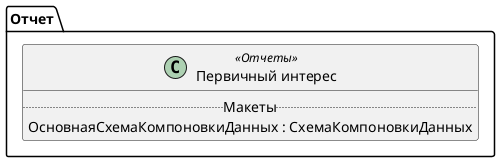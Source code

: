 ﻿@startuml АнализПервичногоИнтереса
'!include templates.wsd
'..\include templates.wsd
class Отчет.АнализПервичногоИнтереса as "Первичный интерес" <<Отчеты>>
{
..Макеты..
ОсновнаяСхемаКомпоновкиДанных : СхемаКомпоновкиДанных
}
@enduml
